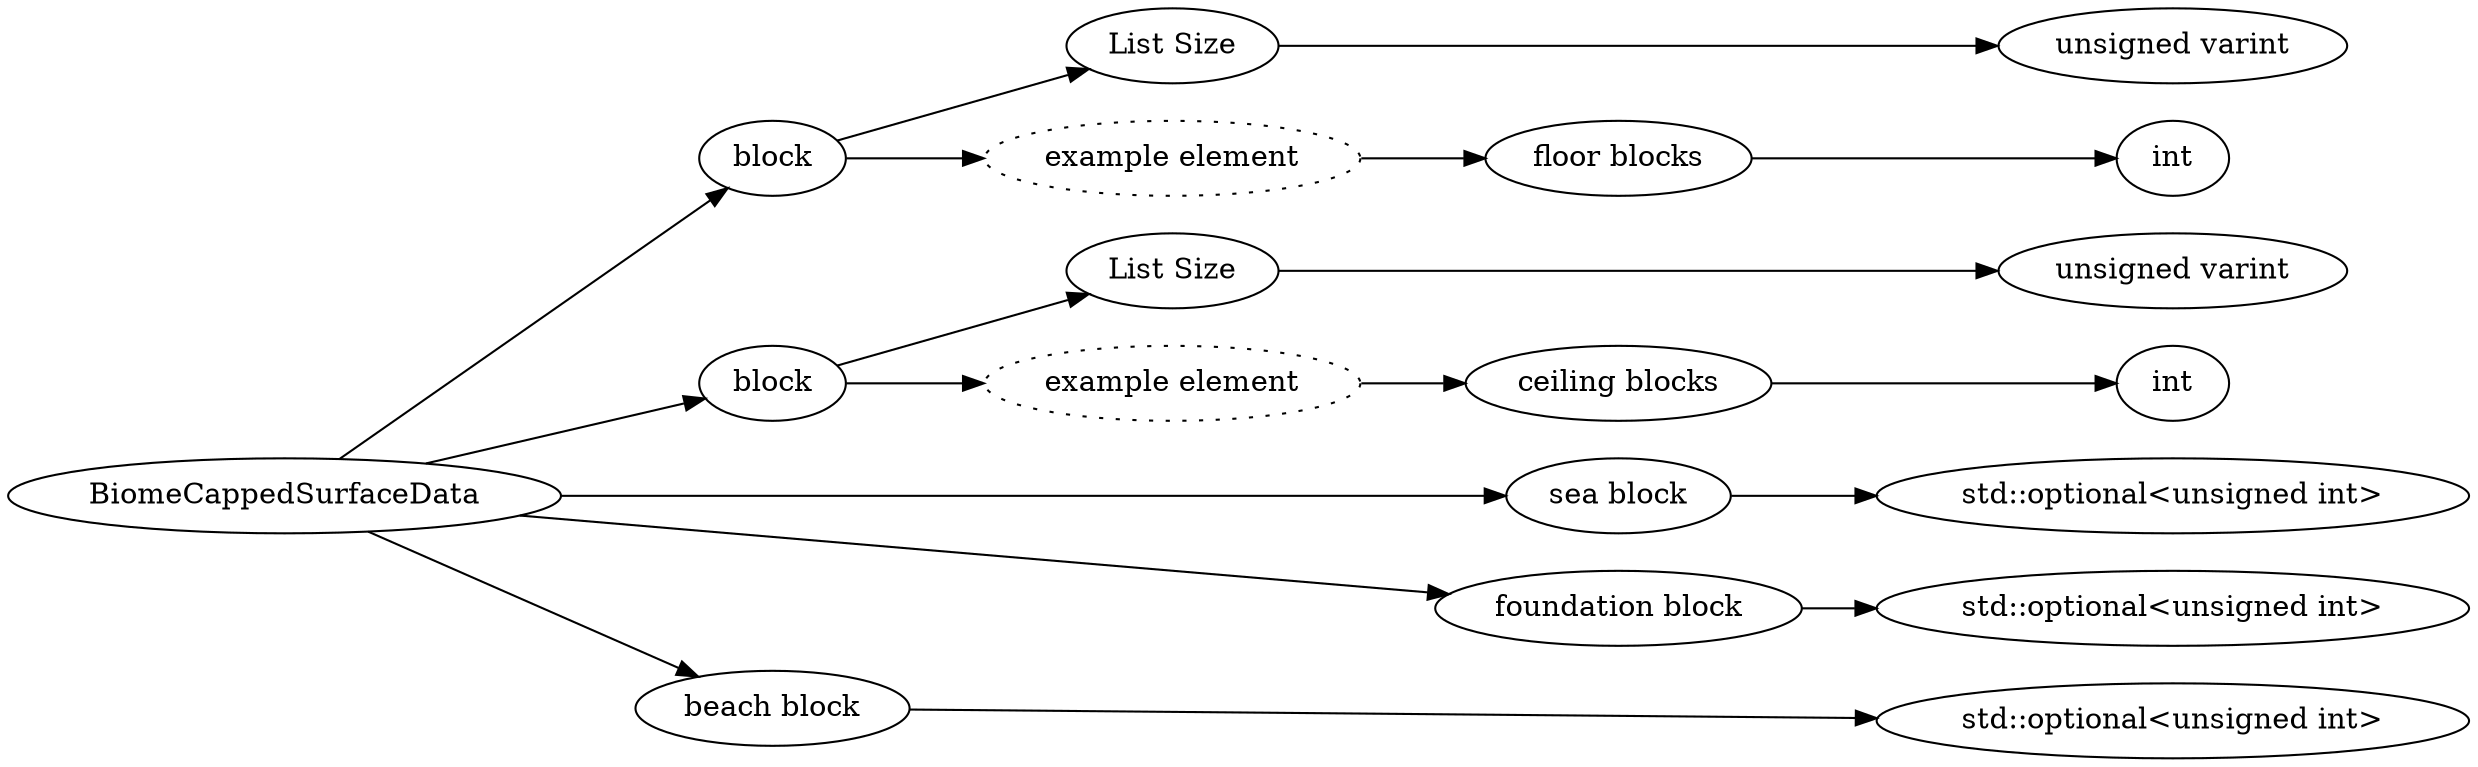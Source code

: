 digraph "BiomeCappedSurfaceData" {
rankdir = LR
245
245 -> 246
246 -> 247
247 -> 248
246 -> 249
249 -> 250
250 -> 251
245 -> 252
252 -> 253
253 -> 254
252 -> 255
255 -> 256
256 -> 257
245 -> 258
258 -> 259
245 -> 260
260 -> 261
245 -> 262
262 -> 263

245 [label="BiomeCappedSurfaceData",comment="name: \"BiomeCappedSurfaceData\", typeName: \"\", id: 245, branchId: 0, recurseId: -1, attributes: 0, notes: \"\""];
246 [label="block",comment="name: \"block\", typeName: \"\", id: 246, branchId: 0, recurseId: -1, attributes: 8, notes: \"\""];
247 [label="List Size",comment="name: \"List Size\", typeName: \"\", id: 247, branchId: 0, recurseId: -1, attributes: 0, notes: \"\""];
248 [label="unsigned varint",comment="name: \"unsigned varint\", typeName: \"\", id: 248, branchId: 0, recurseId: -1, attributes: 512, notes: \"\""];
249 [label="example element",style=dotted,comment="name: \"example element\", typeName: \"\", id: 249, branchId: 0, recurseId: -1, attributes: 16, notes: \"\""];
250 [label="floor blocks",comment="name: \"floor blocks\", typeName: \"int\", id: 250, branchId: 0, recurseId: -1, attributes: 256, notes: \"\""];
251 [label="int",comment="name: \"int\", typeName: \"\", id: 251, branchId: 0, recurseId: -1, attributes: 512, notes: \"\""];
252 [label="block",comment="name: \"block\", typeName: \"\", id: 252, branchId: 0, recurseId: -1, attributes: 8, notes: \"\""];
253 [label="List Size",comment="name: \"List Size\", typeName: \"\", id: 253, branchId: 0, recurseId: -1, attributes: 0, notes: \"\""];
254 [label="unsigned varint",comment="name: \"unsigned varint\", typeName: \"\", id: 254, branchId: 0, recurseId: -1, attributes: 512, notes: \"\""];
255 [label="example element",style=dotted,comment="name: \"example element\", typeName: \"\", id: 255, branchId: 0, recurseId: -1, attributes: 16, notes: \"\""];
256 [label="ceiling blocks",comment="name: \"ceiling blocks\", typeName: \"int\", id: 256, branchId: 0, recurseId: -1, attributes: 256, notes: \"\""];
257 [label="int",comment="name: \"int\", typeName: \"\", id: 257, branchId: 0, recurseId: -1, attributes: 512, notes: \"\""];
258 [label="sea block",comment="name: \"sea block\", typeName: \"std::optional<unsigned int>\", id: 258, branchId: 0, recurseId: -1, attributes: 256, notes: \"\""];
259 [label="std::optional<unsigned int>",comment="name: \"std::optional<unsigned int>\", typeName: \"\", id: 259, branchId: 0, recurseId: -1, attributes: 512, notes: \"\""];
260 [label="foundation block",comment="name: \"foundation block\", typeName: \"std::optional<unsigned int>\", id: 260, branchId: 0, recurseId: -1, attributes: 256, notes: \"\""];
261 [label="std::optional<unsigned int>",comment="name: \"std::optional<unsigned int>\", typeName: \"\", id: 261, branchId: 0, recurseId: -1, attributes: 512, notes: \"\""];
262 [label="beach block",comment="name: \"beach block\", typeName: \"std::optional<unsigned int>\", id: 262, branchId: 0, recurseId: -1, attributes: 256, notes: \"\""];
263 [label="std::optional<unsigned int>",comment="name: \"std::optional<unsigned int>\", typeName: \"\", id: 263, branchId: 0, recurseId: -1, attributes: 512, notes: \"\""];
{ rank = max;248;251;254;257;259;261;263}

}
